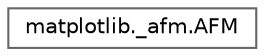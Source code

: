digraph "Graphical Class Hierarchy"
{
 // LATEX_PDF_SIZE
  bgcolor="transparent";
  edge [fontname=Helvetica,fontsize=10,labelfontname=Helvetica,labelfontsize=10];
  node [fontname=Helvetica,fontsize=10,shape=box,height=0.2,width=0.4];
  rankdir="LR";
  Node0 [id="Node000000",label="matplotlib._afm.AFM",height=0.2,width=0.4,color="grey40", fillcolor="white", style="filled",URL="$d4/da6/classmatplotlib_1_1__afm_1_1AFM.html",tooltip=" "];
}
